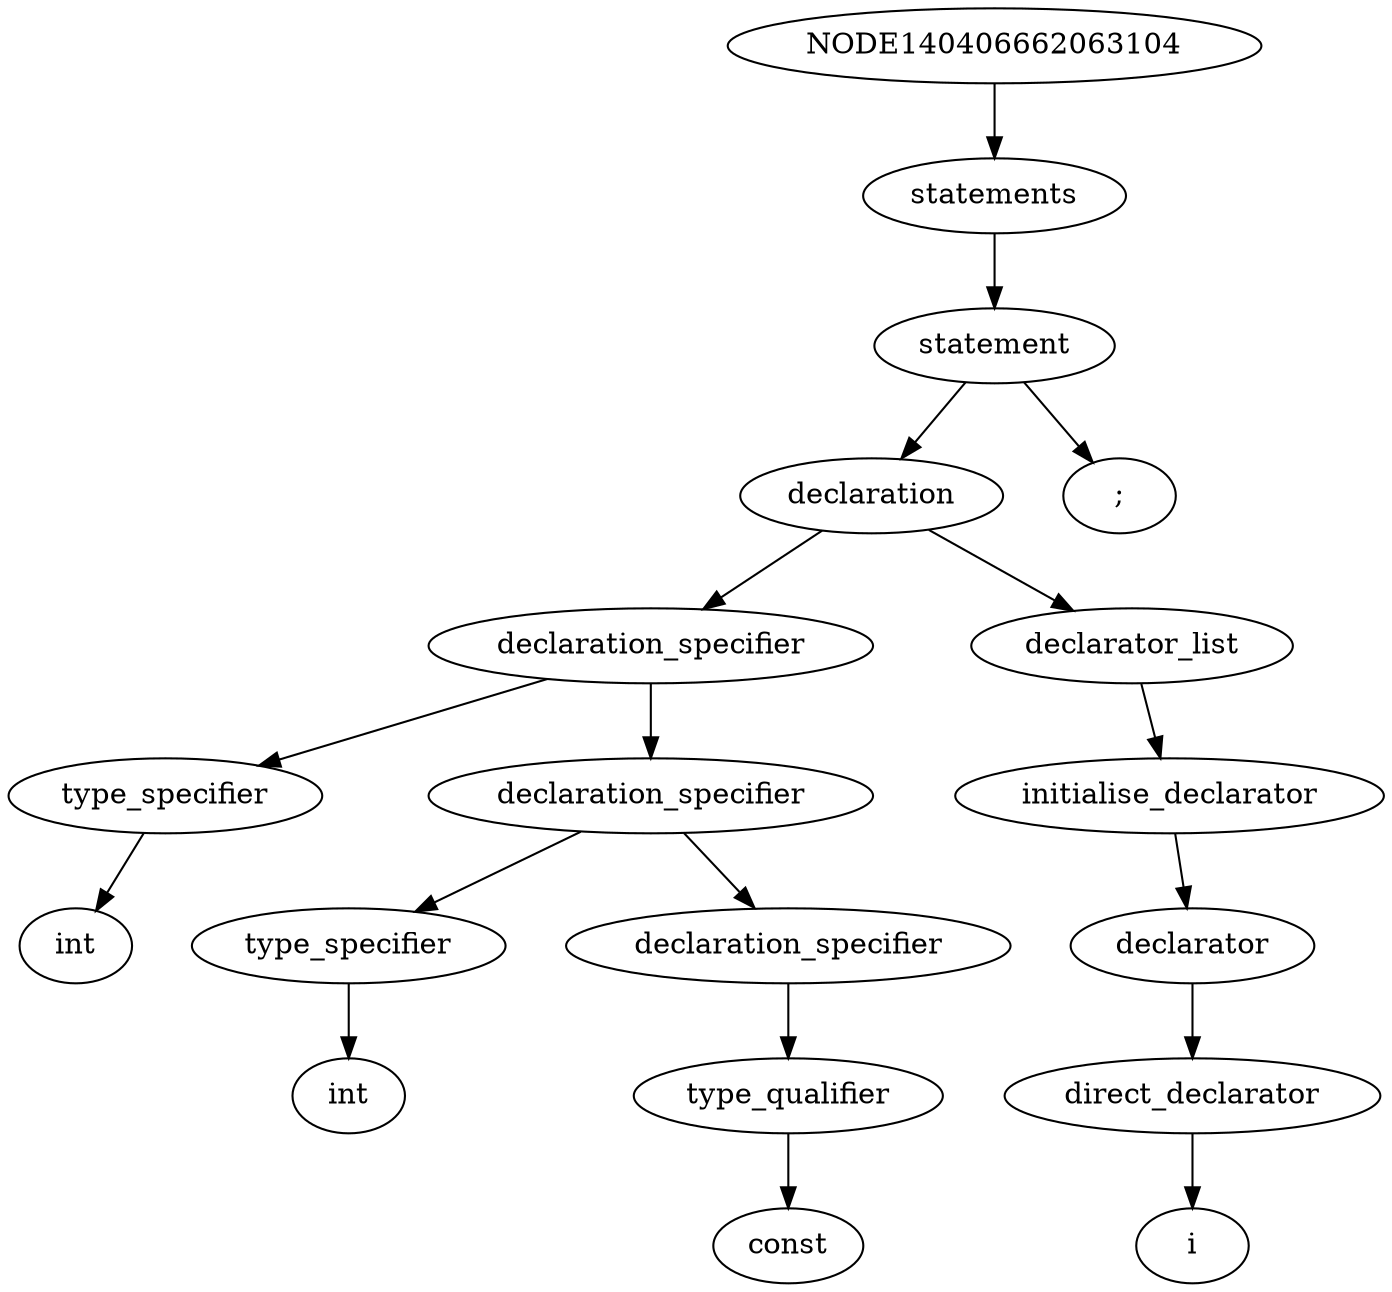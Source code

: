digraph G
        {
            nodesep = 0.4;
            ranksep = 0.5;
        	NODE140406662065904[label="statements"];
	NODE140406662063104->NODE140406662065904
	NODE140406661627240[label="statement"];
	NODE140406662065904->NODE140406661627240
	NODE140406661623936[label="declaration"];
	NODE140406661627240->NODE140406661623936
	NODE140406661624664[label="declaration_specifier"];
	NODE140406661623936->NODE140406661624664
	NODE140406661610408[label="type_specifier"];
	NODE140406661624664->NODE140406661610408
	NODE140406661610464[label="int"];
	NODE140406661610408->NODE140406661610464
	NODE140406661609624[label="declaration_specifier"];
	NODE140406661624664->NODE140406661609624
	NODE140406661607608[label="type_specifier"];
	NODE140406661609624->NODE140406661607608
	NODE140406661665456[label="int"];
	NODE140406661607608->NODE140406661665456
	NODE140406661666184[label="declaration_specifier"];
	NODE140406661609624->NODE140406661666184
	NODE140406661668312[label="type_qualifier"];
	NODE140406661666184->NODE140406661668312
	NODE140406661666016[label="const"];
	NODE140406661668312->NODE140406661666016
	NODE140406661668704[label="declarator_list"];
	NODE140406661623936->NODE140406661668704
	NODE140406661668760[label="initialise_declarator"];
	NODE140406661668704->NODE140406661668760
	NODE140406661684696[label="declarator"];
	NODE140406661668760->NODE140406661684696
	NODE140406661684304[label="direct_declarator"];
	NODE140406661684696->NODE140406661684304
	NODE140406661695864[label="i"];
	NODE140406661684304->NODE140406661695864
	NODE140406661694184[label=";"];
	NODE140406661627240->NODE140406661694184
}
